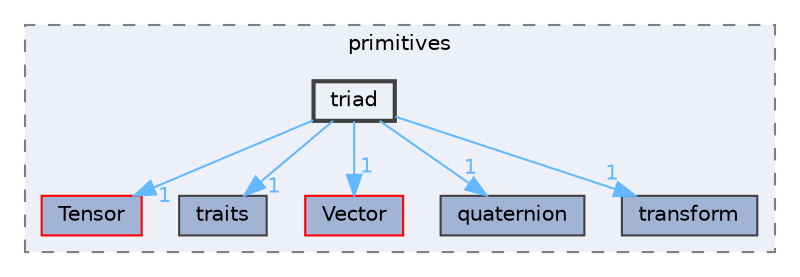 digraph "src/OpenFOAM/primitives/triad"
{
 // LATEX_PDF_SIZE
  bgcolor="transparent";
  edge [fontname=Helvetica,fontsize=10,labelfontname=Helvetica,labelfontsize=10];
  node [fontname=Helvetica,fontsize=10,shape=box,height=0.2,width=0.4];
  compound=true
  subgraph clusterdir_3e50f45338116b169052b428016851aa {
    graph [ bgcolor="#edf0f7", pencolor="grey50", label="primitives", fontname=Helvetica,fontsize=10 style="filled,dashed", URL="dir_3e50f45338116b169052b428016851aa.html",tooltip=""]
  dir_15da0e2a135f43ffeb4645c968ce8ac7 [label="Tensor", fillcolor="#a2b4d6", color="red", style="filled", URL="dir_15da0e2a135f43ffeb4645c968ce8ac7.html",tooltip=""];
  dir_e46438c88d14724c9114690b543855a0 [label="traits", fillcolor="#a2b4d6", color="grey25", style="filled", URL="dir_e46438c88d14724c9114690b543855a0.html",tooltip=""];
  dir_6ef5fbba1c02603637a533e2f686aa62 [label="Vector", fillcolor="#a2b4d6", color="red", style="filled", URL="dir_6ef5fbba1c02603637a533e2f686aa62.html",tooltip=""];
  dir_7f2355fb07e96b002f5e0fef21d9e5dc [label="quaternion", fillcolor="#a2b4d6", color="grey25", style="filled", URL="dir_7f2355fb07e96b002f5e0fef21d9e5dc.html",tooltip=""];
  dir_9cf74317c7eb616c4d20a1fef726f411 [label="transform", fillcolor="#a2b4d6", color="grey25", style="filled", URL="dir_9cf74317c7eb616c4d20a1fef726f411.html",tooltip=""];
  dir_7aa2f3f4e81b54d7787de8b5589ce6c4 [label="triad", fillcolor="#edf0f7", color="grey25", style="filled,bold", URL="dir_7aa2f3f4e81b54d7787de8b5589ce6c4.html",tooltip=""];
  }
  dir_7aa2f3f4e81b54d7787de8b5589ce6c4->dir_15da0e2a135f43ffeb4645c968ce8ac7 [headlabel="1", labeldistance=1.5 headhref="dir_004116_003981.html" href="dir_004116_003981.html" color="steelblue1" fontcolor="steelblue1"];
  dir_7aa2f3f4e81b54d7787de8b5589ce6c4->dir_6ef5fbba1c02603637a533e2f686aa62 [headlabel="1", labeldistance=1.5 headhref="dir_004116_004258.html" href="dir_004116_004258.html" color="steelblue1" fontcolor="steelblue1"];
  dir_7aa2f3f4e81b54d7787de8b5589ce6c4->dir_7f2355fb07e96b002f5e0fef21d9e5dc [headlabel="1", labeldistance=1.5 headhref="dir_004116_003159.html" href="dir_004116_003159.html" color="steelblue1" fontcolor="steelblue1"];
  dir_7aa2f3f4e81b54d7787de8b5589ce6c4->dir_9cf74317c7eb616c4d20a1fef726f411 [headlabel="1", labeldistance=1.5 headhref="dir_004116_004099.html" href="dir_004116_004099.html" color="steelblue1" fontcolor="steelblue1"];
  dir_7aa2f3f4e81b54d7787de8b5589ce6c4->dir_e46438c88d14724c9114690b543855a0 [headlabel="1", labeldistance=1.5 headhref="dir_004116_004092.html" href="dir_004116_004092.html" color="steelblue1" fontcolor="steelblue1"];
}
